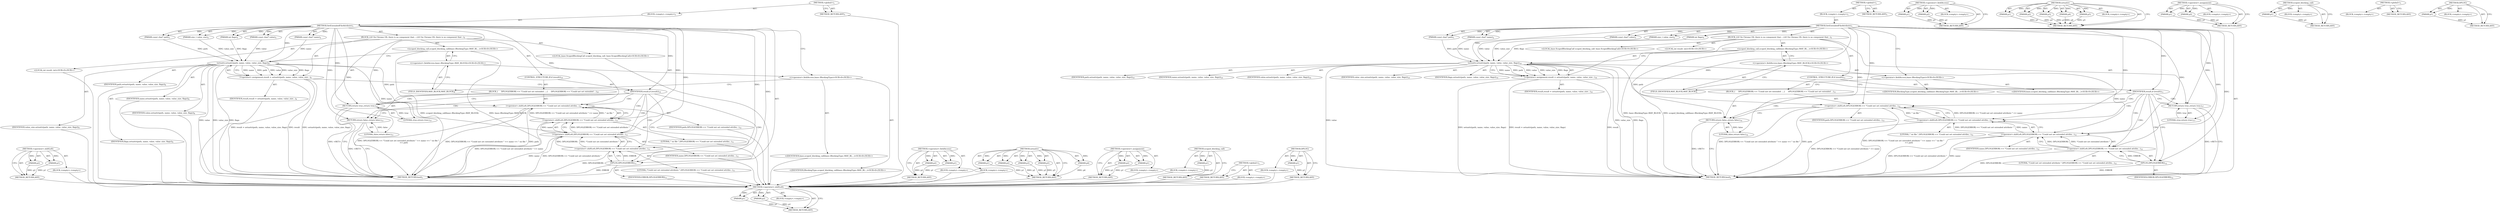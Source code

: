 digraph "DPLOG" {
vulnerable_101 [label=<(METHOD,&lt;operator&gt;.shiftLeft)>];
vulnerable_102 [label=<(PARAM,p1)>];
vulnerable_103 [label=<(PARAM,p2)>];
vulnerable_104 [label=<(BLOCK,&lt;empty&gt;,&lt;empty&gt;)>];
vulnerable_105 [label=<(METHOD_RETURN,ANY)>];
vulnerable_6 [label=<(METHOD,&lt;global&gt;)<SUB>1</SUB>>];
vulnerable_7 [label=<(BLOCK,&lt;empty&gt;,&lt;empty&gt;)<SUB>1</SUB>>];
vulnerable_8 [label=<(METHOD,SetExtendedFileAttribute)<SUB>1</SUB>>];
vulnerable_9 [label=<(PARAM,const char* path)<SUB>1</SUB>>];
vulnerable_10 [label=<(PARAM,const char* name)<SUB>2</SUB>>];
vulnerable_11 [label=<(PARAM,const char* value)<SUB>3</SUB>>];
vulnerable_12 [label=<(PARAM,size_t value_size)<SUB>4</SUB>>];
vulnerable_13 [label=<(PARAM,int flags)<SUB>5</SUB>>];
vulnerable_14 [label=<(BLOCK,{
//// On Chrome OS, there is no component that...,{
//// On Chrome OS, there is no component that...)<SUB>5</SUB>>];
vulnerable_15 [label="<(LOCAL,base.ScopedBlockingCall scoped_blocking_call: base.ScopedBlockingCall)<SUB>8</SUB>>"];
vulnerable_16 [label="<(scoped_blocking_call,scoped_blocking_call(base::BlockingType::MAY_BL...)<SUB>8</SUB>>"];
vulnerable_17 [label="<(&lt;operator&gt;.fieldAccess,base::BlockingType::MAY_BLOCK)<SUB>8</SUB>>"];
vulnerable_18 [label="<(&lt;operator&gt;.fieldAccess,base::BlockingType)<SUB>8</SUB>>"];
vulnerable_19 [label="<(IDENTIFIER,base,scoped_blocking_call(base::BlockingType::MAY_BL...)<SUB>8</SUB>>"];
vulnerable_20 [label="<(IDENTIFIER,BlockingType,scoped_blocking_call(base::BlockingType::MAY_BL...)<SUB>8</SUB>>"];
vulnerable_21 [label=<(FIELD_IDENTIFIER,MAY_BLOCK,MAY_BLOCK)<SUB>8</SUB>>];
vulnerable_22 [label="<(LOCAL,int result: int)<SUB>9</SUB>>"];
vulnerable_23 [label=<(&lt;operator&gt;.assignment,result = setxattr(path, name, value, value_size...)<SUB>9</SUB>>];
vulnerable_24 [label=<(IDENTIFIER,result,result = setxattr(path, name, value, value_size...)<SUB>9</SUB>>];
vulnerable_25 [label=<(setxattr,setxattr(path, name, value, value_size, flags))<SUB>9</SUB>>];
vulnerable_26 [label=<(IDENTIFIER,path,setxattr(path, name, value, value_size, flags))<SUB>9</SUB>>];
vulnerable_27 [label=<(IDENTIFIER,name,setxattr(path, name, value, value_size, flags))<SUB>9</SUB>>];
vulnerable_28 [label=<(IDENTIFIER,value,setxattr(path, name, value, value_size, flags))<SUB>9</SUB>>];
vulnerable_29 [label=<(IDENTIFIER,value_size,setxattr(path, name, value, value_size, flags))<SUB>9</SUB>>];
vulnerable_30 [label=<(IDENTIFIER,flags,setxattr(path, name, value, value_size, flags))<SUB>9</SUB>>];
vulnerable_31 [label=<(CONTROL_STRUCTURE,IF,if (result))<SUB>10</SUB>>];
vulnerable_32 [label=<(IDENTIFIER,result,if (result))<SUB>10</SUB>>];
vulnerable_33 [label=<(BLOCK,{
     DPLOG(ERROR) &lt;&lt; &quot;Could not set extended ...,{
     DPLOG(ERROR) &lt;&lt; &quot;Could not set extended ...)<SUB>10</SUB>>];
vulnerable_34 [label=<(&lt;operator&gt;.shiftLeft,DPLOG(ERROR) &lt;&lt; &quot;Could not set extended attribu...)<SUB>11</SUB>>];
vulnerable_35 [label=<(&lt;operator&gt;.shiftLeft,DPLOG(ERROR) &lt;&lt; &quot;Could not set extended attribu...)<SUB>11</SUB>>];
vulnerable_36 [label=<(&lt;operator&gt;.shiftLeft,DPLOG(ERROR) &lt;&lt; &quot;Could not set extended attribu...)<SUB>11</SUB>>];
vulnerable_37 [label=<(&lt;operator&gt;.shiftLeft,DPLOG(ERROR) &lt;&lt; &quot;Could not set extended attribu...)<SUB>11</SUB>>];
vulnerable_38 [label=<(DPLOG,DPLOG(ERROR))<SUB>11</SUB>>];
vulnerable_39 [label=<(IDENTIFIER,ERROR,DPLOG(ERROR))<SUB>11</SUB>>];
vulnerable_40 [label=<(LITERAL,&quot;Could not set extended attribute &quot;,DPLOG(ERROR) &lt;&lt; &quot;Could not set extended attribu...)<SUB>11</SUB>>];
vulnerable_41 [label=<(IDENTIFIER,name,DPLOG(ERROR) &lt;&lt; &quot;Could not set extended attribu...)<SUB>11</SUB>>];
vulnerable_42 [label=<(LITERAL,&quot; on file &quot;,DPLOG(ERROR) &lt;&lt; &quot;Could not set extended attribu...)<SUB>11</SUB>>];
vulnerable_43 [label=<(IDENTIFIER,path,DPLOG(ERROR) &lt;&lt; &quot;Could not set extended attribu...)<SUB>12</SUB>>];
vulnerable_44 [label=<(RETURN,return false;,return false;)<SUB>13</SUB>>];
vulnerable_45 [label=<(LITERAL,false,return false;)<SUB>13</SUB>>];
vulnerable_46 [label=<(RETURN,return true;,return true;)<SUB>15</SUB>>];
vulnerable_47 [label=<(LITERAL,true,return true;)<SUB>15</SUB>>];
vulnerable_48 [label=<(METHOD_RETURN,bool)<SUB>1</SUB>>];
vulnerable_50 [label=<(METHOD_RETURN,ANY)<SUB>1</SUB>>];
vulnerable_83 [label=<(METHOD,&lt;operator&gt;.fieldAccess)>];
vulnerable_84 [label=<(PARAM,p1)>];
vulnerable_85 [label=<(PARAM,p2)>];
vulnerable_86 [label=<(BLOCK,&lt;empty&gt;,&lt;empty&gt;)>];
vulnerable_87 [label=<(METHOD_RETURN,ANY)>];
vulnerable_93 [label=<(METHOD,setxattr)>];
vulnerable_94 [label=<(PARAM,p1)>];
vulnerable_95 [label=<(PARAM,p2)>];
vulnerable_96 [label=<(PARAM,p3)>];
vulnerable_97 [label=<(PARAM,p4)>];
vulnerable_98 [label=<(PARAM,p5)>];
vulnerable_99 [label=<(BLOCK,&lt;empty&gt;,&lt;empty&gt;)>];
vulnerable_100 [label=<(METHOD_RETURN,ANY)>];
vulnerable_88 [label=<(METHOD,&lt;operator&gt;.assignment)>];
vulnerable_89 [label=<(PARAM,p1)>];
vulnerable_90 [label=<(PARAM,p2)>];
vulnerable_91 [label=<(BLOCK,&lt;empty&gt;,&lt;empty&gt;)>];
vulnerable_92 [label=<(METHOD_RETURN,ANY)>];
vulnerable_79 [label=<(METHOD,scoped_blocking_call)>];
vulnerable_80 [label=<(PARAM,p1)>];
vulnerable_81 [label=<(BLOCK,&lt;empty&gt;,&lt;empty&gt;)>];
vulnerable_82 [label=<(METHOD_RETURN,ANY)>];
vulnerable_73 [label=<(METHOD,&lt;global&gt;)<SUB>1</SUB>>];
vulnerable_74 [label=<(BLOCK,&lt;empty&gt;,&lt;empty&gt;)>];
vulnerable_75 [label=<(METHOD_RETURN,ANY)>];
vulnerable_106 [label=<(METHOD,DPLOG)>];
vulnerable_107 [label=<(PARAM,p1)>];
vulnerable_108 [label=<(BLOCK,&lt;empty&gt;,&lt;empty&gt;)>];
vulnerable_109 [label=<(METHOD_RETURN,ANY)>];
fixed_101 [label=<(METHOD,&lt;operator&gt;.shiftLeft)>];
fixed_102 [label=<(PARAM,p1)>];
fixed_103 [label=<(PARAM,p2)>];
fixed_104 [label=<(BLOCK,&lt;empty&gt;,&lt;empty&gt;)>];
fixed_105 [label=<(METHOD_RETURN,ANY)>];
fixed_6 [label=<(METHOD,&lt;global&gt;)<SUB>1</SUB>>];
fixed_7 [label=<(BLOCK,&lt;empty&gt;,&lt;empty&gt;)<SUB>1</SUB>>];
fixed_8 [label=<(METHOD,SetExtendedFileAttribute)<SUB>1</SUB>>];
fixed_9 [label=<(PARAM,const char* path)<SUB>1</SUB>>];
fixed_10 [label=<(PARAM,const char* name)<SUB>2</SUB>>];
fixed_11 [label=<(PARAM,const char* value)<SUB>3</SUB>>];
fixed_12 [label=<(PARAM,size_t value_size)<SUB>4</SUB>>];
fixed_13 [label=<(PARAM,int flags)<SUB>5</SUB>>];
fixed_14 [label=<(BLOCK,{
//// On Chrome OS, there is no component that...,{
//// On Chrome OS, there is no component that...)<SUB>5</SUB>>];
fixed_15 [label="<(LOCAL,base.ScopedBlockingCall scoped_blocking_call: base.ScopedBlockingCall)<SUB>9</SUB>>"];
fixed_16 [label="<(scoped_blocking_call,scoped_blocking_call(base::BlockingType::MAY_BL...)<SUB>9</SUB>>"];
fixed_17 [label="<(&lt;operator&gt;.fieldAccess,base::BlockingType::MAY_BLOCK)<SUB>9</SUB>>"];
fixed_18 [label="<(&lt;operator&gt;.fieldAccess,base::BlockingType)<SUB>9</SUB>>"];
fixed_19 [label="<(IDENTIFIER,base,scoped_blocking_call(base::BlockingType::MAY_BL...)<SUB>9</SUB>>"];
fixed_20 [label="<(IDENTIFIER,BlockingType,scoped_blocking_call(base::BlockingType::MAY_BL...)<SUB>9</SUB>>"];
fixed_21 [label=<(FIELD_IDENTIFIER,MAY_BLOCK,MAY_BLOCK)<SUB>9</SUB>>];
fixed_22 [label="<(LOCAL,int result: int)<SUB>10</SUB>>"];
fixed_23 [label=<(&lt;operator&gt;.assignment,result = setxattr(path, name, value, value_size...)<SUB>10</SUB>>];
fixed_24 [label=<(IDENTIFIER,result,result = setxattr(path, name, value, value_size...)<SUB>10</SUB>>];
fixed_25 [label=<(setxattr,setxattr(path, name, value, value_size, flags))<SUB>10</SUB>>];
fixed_26 [label=<(IDENTIFIER,path,setxattr(path, name, value, value_size, flags))<SUB>10</SUB>>];
fixed_27 [label=<(IDENTIFIER,name,setxattr(path, name, value, value_size, flags))<SUB>10</SUB>>];
fixed_28 [label=<(IDENTIFIER,value,setxattr(path, name, value, value_size, flags))<SUB>10</SUB>>];
fixed_29 [label=<(IDENTIFIER,value_size,setxattr(path, name, value, value_size, flags))<SUB>10</SUB>>];
fixed_30 [label=<(IDENTIFIER,flags,setxattr(path, name, value, value_size, flags))<SUB>10</SUB>>];
fixed_31 [label=<(CONTROL_STRUCTURE,IF,if (result))<SUB>11</SUB>>];
fixed_32 [label=<(IDENTIFIER,result,if (result))<SUB>11</SUB>>];
fixed_33 [label=<(BLOCK,{
     DPLOG(ERROR) &lt;&lt; &quot;Could not set extended ...,{
     DPLOG(ERROR) &lt;&lt; &quot;Could not set extended ...)<SUB>11</SUB>>];
fixed_34 [label=<(&lt;operator&gt;.shiftLeft,DPLOG(ERROR) &lt;&lt; &quot;Could not set extended attribu...)<SUB>12</SUB>>];
fixed_35 [label=<(&lt;operator&gt;.shiftLeft,DPLOG(ERROR) &lt;&lt; &quot;Could not set extended attribu...)<SUB>12</SUB>>];
fixed_36 [label=<(&lt;operator&gt;.shiftLeft,DPLOG(ERROR) &lt;&lt; &quot;Could not set extended attribu...)<SUB>12</SUB>>];
fixed_37 [label=<(&lt;operator&gt;.shiftLeft,DPLOG(ERROR) &lt;&lt; &quot;Could not set extended attribu...)<SUB>12</SUB>>];
fixed_38 [label=<(DPLOG,DPLOG(ERROR))<SUB>12</SUB>>];
fixed_39 [label=<(IDENTIFIER,ERROR,DPLOG(ERROR))<SUB>12</SUB>>];
fixed_40 [label=<(LITERAL,&quot;Could not set extended attribute &quot;,DPLOG(ERROR) &lt;&lt; &quot;Could not set extended attribu...)<SUB>12</SUB>>];
fixed_41 [label=<(IDENTIFIER,name,DPLOG(ERROR) &lt;&lt; &quot;Could not set extended attribu...)<SUB>12</SUB>>];
fixed_42 [label=<(LITERAL,&quot; on file &quot;,DPLOG(ERROR) &lt;&lt; &quot;Could not set extended attribu...)<SUB>12</SUB>>];
fixed_43 [label=<(IDENTIFIER,path,DPLOG(ERROR) &lt;&lt; &quot;Could not set extended attribu...)<SUB>13</SUB>>];
fixed_44 [label=<(RETURN,return false;,return false;)<SUB>14</SUB>>];
fixed_45 [label=<(LITERAL,false,return false;)<SUB>14</SUB>>];
fixed_46 [label=<(RETURN,return true;,return true;)<SUB>17</SUB>>];
fixed_47 [label=<(LITERAL,true,return true;)<SUB>17</SUB>>];
fixed_48 [label=<(METHOD_RETURN,bool)<SUB>1</SUB>>];
fixed_50 [label=<(METHOD_RETURN,ANY)<SUB>1</SUB>>];
fixed_83 [label=<(METHOD,&lt;operator&gt;.fieldAccess)>];
fixed_84 [label=<(PARAM,p1)>];
fixed_85 [label=<(PARAM,p2)>];
fixed_86 [label=<(BLOCK,&lt;empty&gt;,&lt;empty&gt;)>];
fixed_87 [label=<(METHOD_RETURN,ANY)>];
fixed_93 [label=<(METHOD,setxattr)>];
fixed_94 [label=<(PARAM,p1)>];
fixed_95 [label=<(PARAM,p2)>];
fixed_96 [label=<(PARAM,p3)>];
fixed_97 [label=<(PARAM,p4)>];
fixed_98 [label=<(PARAM,p5)>];
fixed_99 [label=<(BLOCK,&lt;empty&gt;,&lt;empty&gt;)>];
fixed_100 [label=<(METHOD_RETURN,ANY)>];
fixed_88 [label=<(METHOD,&lt;operator&gt;.assignment)>];
fixed_89 [label=<(PARAM,p1)>];
fixed_90 [label=<(PARAM,p2)>];
fixed_91 [label=<(BLOCK,&lt;empty&gt;,&lt;empty&gt;)>];
fixed_92 [label=<(METHOD_RETURN,ANY)>];
fixed_79 [label=<(METHOD,scoped_blocking_call)>];
fixed_80 [label=<(PARAM,p1)>];
fixed_81 [label=<(BLOCK,&lt;empty&gt;,&lt;empty&gt;)>];
fixed_82 [label=<(METHOD_RETURN,ANY)>];
fixed_73 [label=<(METHOD,&lt;global&gt;)<SUB>1</SUB>>];
fixed_74 [label=<(BLOCK,&lt;empty&gt;,&lt;empty&gt;)>];
fixed_75 [label=<(METHOD_RETURN,ANY)>];
fixed_106 [label=<(METHOD,DPLOG)>];
fixed_107 [label=<(PARAM,p1)>];
fixed_108 [label=<(BLOCK,&lt;empty&gt;,&lt;empty&gt;)>];
fixed_109 [label=<(METHOD_RETURN,ANY)>];
vulnerable_101 -> vulnerable_102  [key=0, label="AST: "];
vulnerable_101 -> vulnerable_102  [key=1, label="DDG: "];
vulnerable_101 -> vulnerable_104  [key=0, label="AST: "];
vulnerable_101 -> vulnerable_103  [key=0, label="AST: "];
vulnerable_101 -> vulnerable_103  [key=1, label="DDG: "];
vulnerable_101 -> vulnerable_105  [key=0, label="AST: "];
vulnerable_101 -> vulnerable_105  [key=1, label="CFG: "];
vulnerable_102 -> vulnerable_105  [key=0, label="DDG: p1"];
vulnerable_103 -> vulnerable_105  [key=0, label="DDG: p2"];
vulnerable_104 -> fixed_101  [key=0];
vulnerable_105 -> fixed_101  [key=0];
vulnerable_6 -> vulnerable_7  [key=0, label="AST: "];
vulnerable_6 -> vulnerable_50  [key=0, label="AST: "];
vulnerable_6 -> vulnerable_50  [key=1, label="CFG: "];
vulnerable_7 -> vulnerable_8  [key=0, label="AST: "];
vulnerable_8 -> vulnerable_9  [key=0, label="AST: "];
vulnerable_8 -> vulnerable_9  [key=1, label="DDG: "];
vulnerable_8 -> vulnerable_10  [key=0, label="AST: "];
vulnerable_8 -> vulnerable_10  [key=1, label="DDG: "];
vulnerable_8 -> vulnerable_11  [key=0, label="AST: "];
vulnerable_8 -> vulnerable_11  [key=1, label="DDG: "];
vulnerable_8 -> vulnerable_12  [key=0, label="AST: "];
vulnerable_8 -> vulnerable_12  [key=1, label="DDG: "];
vulnerable_8 -> vulnerable_13  [key=0, label="AST: "];
vulnerable_8 -> vulnerable_13  [key=1, label="DDG: "];
vulnerable_8 -> vulnerable_14  [key=0, label="AST: "];
vulnerable_8 -> vulnerable_48  [key=0, label="AST: "];
vulnerable_8 -> vulnerable_18  [key=0, label="CFG: "];
vulnerable_8 -> vulnerable_46  [key=0, label="DDG: "];
vulnerable_8 -> vulnerable_32  [key=0, label="DDG: "];
vulnerable_8 -> vulnerable_47  [key=0, label="DDG: "];
vulnerable_8 -> vulnerable_25  [key=0, label="DDG: "];
vulnerable_8 -> vulnerable_44  [key=0, label="DDG: "];
vulnerable_8 -> vulnerable_34  [key=0, label="DDG: "];
vulnerable_8 -> vulnerable_45  [key=0, label="DDG: "];
vulnerable_8 -> vulnerable_35  [key=0, label="DDG: "];
vulnerable_8 -> vulnerable_36  [key=0, label="DDG: "];
vulnerable_8 -> vulnerable_37  [key=0, label="DDG: "];
vulnerable_8 -> vulnerable_38  [key=0, label="DDG: "];
vulnerable_9 -> vulnerable_25  [key=0, label="DDG: path"];
vulnerable_10 -> vulnerable_25  [key=0, label="DDG: name"];
vulnerable_11 -> vulnerable_25  [key=0, label="DDG: value"];
vulnerable_12 -> vulnerable_25  [key=0, label="DDG: value_size"];
vulnerable_13 -> vulnerable_25  [key=0, label="DDG: flags"];
vulnerable_14 -> vulnerable_15  [key=0, label="AST: "];
vulnerable_14 -> vulnerable_16  [key=0, label="AST: "];
vulnerable_14 -> vulnerable_22  [key=0, label="AST: "];
vulnerable_14 -> vulnerable_23  [key=0, label="AST: "];
vulnerable_14 -> vulnerable_31  [key=0, label="AST: "];
vulnerable_14 -> vulnerable_46  [key=0, label="AST: "];
vulnerable_15 -> fixed_101  [key=0];
vulnerable_16 -> vulnerable_17  [key=0, label="AST: "];
vulnerable_16 -> vulnerable_25  [key=0, label="CFG: "];
vulnerable_16 -> vulnerable_48  [key=0, label="DDG: base::BlockingType::MAY_BLOCK"];
vulnerable_16 -> vulnerable_48  [key=1, label="DDG: scoped_blocking_call(base::BlockingType::MAY_BLOCK)"];
vulnerable_17 -> vulnerable_18  [key=0, label="AST: "];
vulnerable_17 -> vulnerable_21  [key=0, label="AST: "];
vulnerable_17 -> vulnerable_16  [key=0, label="CFG: "];
vulnerable_18 -> vulnerable_19  [key=0, label="AST: "];
vulnerable_18 -> vulnerable_20  [key=0, label="AST: "];
vulnerable_18 -> vulnerable_21  [key=0, label="CFG: "];
vulnerable_19 -> fixed_101  [key=0];
vulnerable_20 -> fixed_101  [key=0];
vulnerable_21 -> vulnerable_17  [key=0, label="CFG: "];
vulnerable_22 -> fixed_101  [key=0];
vulnerable_23 -> vulnerable_24  [key=0, label="AST: "];
vulnerable_23 -> vulnerable_25  [key=0, label="AST: "];
vulnerable_23 -> vulnerable_32  [key=0, label="CFG: "];
vulnerable_23 -> vulnerable_48  [key=0, label="DDG: result"];
vulnerable_23 -> vulnerable_48  [key=1, label="DDG: setxattr(path, name, value, value_size, flags)"];
vulnerable_23 -> vulnerable_48  [key=2, label="DDG: result = setxattr(path, name, value, value_size, flags)"];
vulnerable_24 -> fixed_101  [key=0];
vulnerable_25 -> vulnerable_26  [key=0, label="AST: "];
vulnerable_25 -> vulnerable_27  [key=0, label="AST: "];
vulnerable_25 -> vulnerable_28  [key=0, label="AST: "];
vulnerable_25 -> vulnerable_29  [key=0, label="AST: "];
vulnerable_25 -> vulnerable_30  [key=0, label="AST: "];
vulnerable_25 -> vulnerable_23  [key=0, label="CFG: "];
vulnerable_25 -> vulnerable_23  [key=1, label="DDG: name"];
vulnerable_25 -> vulnerable_23  [key=2, label="DDG: path"];
vulnerable_25 -> vulnerable_23  [key=3, label="DDG: value"];
vulnerable_25 -> vulnerable_23  [key=4, label="DDG: value_size"];
vulnerable_25 -> vulnerable_23  [key=5, label="DDG: flags"];
vulnerable_25 -> vulnerable_48  [key=0, label="DDG: value"];
vulnerable_25 -> vulnerable_48  [key=1, label="DDG: value_size"];
vulnerable_25 -> vulnerable_48  [key=2, label="DDG: flags"];
vulnerable_25 -> vulnerable_34  [key=0, label="DDG: path"];
vulnerable_25 -> vulnerable_36  [key=0, label="DDG: name"];
vulnerable_26 -> fixed_101  [key=0];
vulnerable_27 -> fixed_101  [key=0];
vulnerable_28 -> fixed_101  [key=0];
vulnerable_29 -> fixed_101  [key=0];
vulnerable_30 -> fixed_101  [key=0];
vulnerable_31 -> vulnerable_32  [key=0, label="AST: "];
vulnerable_31 -> vulnerable_33  [key=0, label="AST: "];
vulnerable_32 -> vulnerable_38  [key=0, label="CFG: "];
vulnerable_32 -> vulnerable_38  [key=1, label="CDG: "];
vulnerable_32 -> vulnerable_46  [key=0, label="CFG: "];
vulnerable_32 -> vulnerable_46  [key=1, label="CDG: "];
vulnerable_32 -> vulnerable_34  [key=0, label="CDG: "];
vulnerable_32 -> vulnerable_36  [key=0, label="CDG: "];
vulnerable_32 -> vulnerable_44  [key=0, label="CDG: "];
vulnerable_32 -> vulnerable_35  [key=0, label="CDG: "];
vulnerable_32 -> vulnerable_37  [key=0, label="CDG: "];
vulnerable_33 -> vulnerable_34  [key=0, label="AST: "];
vulnerable_33 -> vulnerable_44  [key=0, label="AST: "];
vulnerable_34 -> vulnerable_35  [key=0, label="AST: "];
vulnerable_34 -> vulnerable_43  [key=0, label="AST: "];
vulnerable_34 -> vulnerable_44  [key=0, label="CFG: "];
vulnerable_34 -> vulnerable_48  [key=0, label="DDG: DPLOG(ERROR) &lt;&lt; &quot;Could not set extended attribute &quot; &lt;&lt; name &lt;&lt; &quot; on file &quot;"];
vulnerable_34 -> vulnerable_48  [key=1, label="DDG: path"];
vulnerable_34 -> vulnerable_48  [key=2, label="DDG: DPLOG(ERROR) &lt;&lt; &quot;Could not set extended attribute &quot; &lt;&lt; name &lt;&lt; &quot; on file &quot;
                  &lt;&lt; path"];
vulnerable_35 -> vulnerable_36  [key=0, label="AST: "];
vulnerable_35 -> vulnerable_42  [key=0, label="AST: "];
vulnerable_35 -> vulnerable_34  [key=0, label="CFG: "];
vulnerable_35 -> vulnerable_34  [key=1, label="DDG: DPLOG(ERROR) &lt;&lt; &quot;Could not set extended attribute &quot; &lt;&lt; name"];
vulnerable_35 -> vulnerable_34  [key=2, label="DDG: &quot; on file &quot;"];
vulnerable_35 -> vulnerable_48  [key=0, label="DDG: DPLOG(ERROR) &lt;&lt; &quot;Could not set extended attribute &quot; &lt;&lt; name"];
vulnerable_36 -> vulnerable_37  [key=0, label="AST: "];
vulnerable_36 -> vulnerable_41  [key=0, label="AST: "];
vulnerable_36 -> vulnerable_35  [key=0, label="CFG: "];
vulnerable_36 -> vulnerable_35  [key=1, label="DDG: DPLOG(ERROR) &lt;&lt; &quot;Could not set extended attribute &quot;"];
vulnerable_36 -> vulnerable_35  [key=2, label="DDG: name"];
vulnerable_36 -> vulnerable_48  [key=0, label="DDG: DPLOG(ERROR) &lt;&lt; &quot;Could not set extended attribute &quot;"];
vulnerable_36 -> vulnerable_48  [key=1, label="DDG: name"];
vulnerable_37 -> vulnerable_38  [key=0, label="AST: "];
vulnerable_37 -> vulnerable_40  [key=0, label="AST: "];
vulnerable_37 -> vulnerable_36  [key=0, label="CFG: "];
vulnerable_37 -> vulnerable_36  [key=1, label="DDG: DPLOG(ERROR)"];
vulnerable_37 -> vulnerable_36  [key=2, label="DDG: &quot;Could not set extended attribute &quot;"];
vulnerable_37 -> vulnerable_48  [key=0, label="DDG: DPLOG(ERROR)"];
vulnerable_38 -> vulnerable_39  [key=0, label="AST: "];
vulnerable_38 -> vulnerable_37  [key=0, label="CFG: "];
vulnerable_38 -> vulnerable_37  [key=1, label="DDG: ERROR"];
vulnerable_38 -> vulnerable_48  [key=0, label="DDG: ERROR"];
vulnerable_39 -> fixed_101  [key=0];
vulnerable_40 -> fixed_101  [key=0];
vulnerable_41 -> fixed_101  [key=0];
vulnerable_42 -> fixed_101  [key=0];
vulnerable_43 -> fixed_101  [key=0];
vulnerable_44 -> vulnerable_45  [key=0, label="AST: "];
vulnerable_44 -> vulnerable_48  [key=0, label="CFG: "];
vulnerable_44 -> vulnerable_48  [key=1, label="DDG: &lt;RET&gt;"];
vulnerable_45 -> vulnerable_44  [key=0, label="DDG: false"];
vulnerable_46 -> vulnerable_47  [key=0, label="AST: "];
vulnerable_46 -> vulnerable_48  [key=0, label="CFG: "];
vulnerable_46 -> vulnerable_48  [key=1, label="DDG: &lt;RET&gt;"];
vulnerable_47 -> vulnerable_46  [key=0, label="DDG: true"];
vulnerable_48 -> fixed_101  [key=0];
vulnerable_50 -> fixed_101  [key=0];
vulnerable_83 -> vulnerable_84  [key=0, label="AST: "];
vulnerable_83 -> vulnerable_84  [key=1, label="DDG: "];
vulnerable_83 -> vulnerable_86  [key=0, label="AST: "];
vulnerable_83 -> vulnerable_85  [key=0, label="AST: "];
vulnerable_83 -> vulnerable_85  [key=1, label="DDG: "];
vulnerable_83 -> vulnerable_87  [key=0, label="AST: "];
vulnerable_83 -> vulnerable_87  [key=1, label="CFG: "];
vulnerable_84 -> vulnerable_87  [key=0, label="DDG: p1"];
vulnerable_85 -> vulnerable_87  [key=0, label="DDG: p2"];
vulnerable_86 -> fixed_101  [key=0];
vulnerable_87 -> fixed_101  [key=0];
vulnerable_93 -> vulnerable_94  [key=0, label="AST: "];
vulnerable_93 -> vulnerable_94  [key=1, label="DDG: "];
vulnerable_93 -> vulnerable_99  [key=0, label="AST: "];
vulnerable_93 -> vulnerable_95  [key=0, label="AST: "];
vulnerable_93 -> vulnerable_95  [key=1, label="DDG: "];
vulnerable_93 -> vulnerable_100  [key=0, label="AST: "];
vulnerable_93 -> vulnerable_100  [key=1, label="CFG: "];
vulnerable_93 -> vulnerable_96  [key=0, label="AST: "];
vulnerable_93 -> vulnerable_96  [key=1, label="DDG: "];
vulnerable_93 -> vulnerable_97  [key=0, label="AST: "];
vulnerable_93 -> vulnerable_97  [key=1, label="DDG: "];
vulnerable_93 -> vulnerable_98  [key=0, label="AST: "];
vulnerable_93 -> vulnerable_98  [key=1, label="DDG: "];
vulnerable_94 -> vulnerable_100  [key=0, label="DDG: p1"];
vulnerable_95 -> vulnerable_100  [key=0, label="DDG: p2"];
vulnerable_96 -> vulnerable_100  [key=0, label="DDG: p3"];
vulnerable_97 -> vulnerable_100  [key=0, label="DDG: p4"];
vulnerable_98 -> vulnerable_100  [key=0, label="DDG: p5"];
vulnerable_99 -> fixed_101  [key=0];
vulnerable_100 -> fixed_101  [key=0];
vulnerable_88 -> vulnerable_89  [key=0, label="AST: "];
vulnerable_88 -> vulnerable_89  [key=1, label="DDG: "];
vulnerable_88 -> vulnerable_91  [key=0, label="AST: "];
vulnerable_88 -> vulnerable_90  [key=0, label="AST: "];
vulnerable_88 -> vulnerable_90  [key=1, label="DDG: "];
vulnerable_88 -> vulnerable_92  [key=0, label="AST: "];
vulnerable_88 -> vulnerable_92  [key=1, label="CFG: "];
vulnerable_89 -> vulnerable_92  [key=0, label="DDG: p1"];
vulnerable_90 -> vulnerable_92  [key=0, label="DDG: p2"];
vulnerable_91 -> fixed_101  [key=0];
vulnerable_92 -> fixed_101  [key=0];
vulnerable_79 -> vulnerable_80  [key=0, label="AST: "];
vulnerable_79 -> vulnerable_80  [key=1, label="DDG: "];
vulnerable_79 -> vulnerable_81  [key=0, label="AST: "];
vulnerable_79 -> vulnerable_82  [key=0, label="AST: "];
vulnerable_79 -> vulnerable_82  [key=1, label="CFG: "];
vulnerable_80 -> vulnerable_82  [key=0, label="DDG: p1"];
vulnerable_81 -> fixed_101  [key=0];
vulnerable_82 -> fixed_101  [key=0];
vulnerable_73 -> vulnerable_74  [key=0, label="AST: "];
vulnerable_73 -> vulnerable_75  [key=0, label="AST: "];
vulnerable_73 -> vulnerable_75  [key=1, label="CFG: "];
vulnerable_74 -> fixed_101  [key=0];
vulnerable_75 -> fixed_101  [key=0];
vulnerable_106 -> vulnerable_107  [key=0, label="AST: "];
vulnerable_106 -> vulnerable_107  [key=1, label="DDG: "];
vulnerable_106 -> vulnerable_108  [key=0, label="AST: "];
vulnerable_106 -> vulnerable_109  [key=0, label="AST: "];
vulnerable_106 -> vulnerable_109  [key=1, label="CFG: "];
vulnerable_107 -> vulnerable_109  [key=0, label="DDG: p1"];
vulnerable_108 -> fixed_101  [key=0];
vulnerable_109 -> fixed_101  [key=0];
fixed_101 -> fixed_102  [key=0, label="AST: "];
fixed_101 -> fixed_102  [key=1, label="DDG: "];
fixed_101 -> fixed_104  [key=0, label="AST: "];
fixed_101 -> fixed_103  [key=0, label="AST: "];
fixed_101 -> fixed_103  [key=1, label="DDG: "];
fixed_101 -> fixed_105  [key=0, label="AST: "];
fixed_101 -> fixed_105  [key=1, label="CFG: "];
fixed_102 -> fixed_105  [key=0, label="DDG: p1"];
fixed_103 -> fixed_105  [key=0, label="DDG: p2"];
fixed_6 -> fixed_7  [key=0, label="AST: "];
fixed_6 -> fixed_50  [key=0, label="AST: "];
fixed_6 -> fixed_50  [key=1, label="CFG: "];
fixed_7 -> fixed_8  [key=0, label="AST: "];
fixed_8 -> fixed_9  [key=0, label="AST: "];
fixed_8 -> fixed_9  [key=1, label="DDG: "];
fixed_8 -> fixed_10  [key=0, label="AST: "];
fixed_8 -> fixed_10  [key=1, label="DDG: "];
fixed_8 -> fixed_11  [key=0, label="AST: "];
fixed_8 -> fixed_11  [key=1, label="DDG: "];
fixed_8 -> fixed_12  [key=0, label="AST: "];
fixed_8 -> fixed_12  [key=1, label="DDG: "];
fixed_8 -> fixed_13  [key=0, label="AST: "];
fixed_8 -> fixed_13  [key=1, label="DDG: "];
fixed_8 -> fixed_14  [key=0, label="AST: "];
fixed_8 -> fixed_48  [key=0, label="AST: "];
fixed_8 -> fixed_18  [key=0, label="CFG: "];
fixed_8 -> fixed_46  [key=0, label="DDG: "];
fixed_8 -> fixed_32  [key=0, label="DDG: "];
fixed_8 -> fixed_47  [key=0, label="DDG: "];
fixed_8 -> fixed_25  [key=0, label="DDG: "];
fixed_8 -> fixed_44  [key=0, label="DDG: "];
fixed_8 -> fixed_34  [key=0, label="DDG: "];
fixed_8 -> fixed_45  [key=0, label="DDG: "];
fixed_8 -> fixed_35  [key=0, label="DDG: "];
fixed_8 -> fixed_36  [key=0, label="DDG: "];
fixed_8 -> fixed_37  [key=0, label="DDG: "];
fixed_8 -> fixed_38  [key=0, label="DDG: "];
fixed_9 -> fixed_25  [key=0, label="DDG: path"];
fixed_10 -> fixed_25  [key=0, label="DDG: name"];
fixed_11 -> fixed_25  [key=0, label="DDG: value"];
fixed_12 -> fixed_25  [key=0, label="DDG: value_size"];
fixed_13 -> fixed_25  [key=0, label="DDG: flags"];
fixed_14 -> fixed_15  [key=0, label="AST: "];
fixed_14 -> fixed_16  [key=0, label="AST: "];
fixed_14 -> fixed_22  [key=0, label="AST: "];
fixed_14 -> fixed_23  [key=0, label="AST: "];
fixed_14 -> fixed_31  [key=0, label="AST: "];
fixed_14 -> fixed_46  [key=0, label="AST: "];
fixed_16 -> fixed_17  [key=0, label="AST: "];
fixed_16 -> fixed_25  [key=0, label="CFG: "];
fixed_16 -> fixed_48  [key=0, label="DDG: base::BlockingType::MAY_BLOCK"];
fixed_16 -> fixed_48  [key=1, label="DDG: scoped_blocking_call(base::BlockingType::MAY_BLOCK)"];
fixed_17 -> fixed_18  [key=0, label="AST: "];
fixed_17 -> fixed_21  [key=0, label="AST: "];
fixed_17 -> fixed_16  [key=0, label="CFG: "];
fixed_18 -> fixed_19  [key=0, label="AST: "];
fixed_18 -> fixed_20  [key=0, label="AST: "];
fixed_18 -> fixed_21  [key=0, label="CFG: "];
fixed_21 -> fixed_17  [key=0, label="CFG: "];
fixed_23 -> fixed_24  [key=0, label="AST: "];
fixed_23 -> fixed_25  [key=0, label="AST: "];
fixed_23 -> fixed_32  [key=0, label="CFG: "];
fixed_23 -> fixed_48  [key=0, label="DDG: result"];
fixed_23 -> fixed_48  [key=1, label="DDG: setxattr(path, name, value, value_size, flags)"];
fixed_23 -> fixed_48  [key=2, label="DDG: result = setxattr(path, name, value, value_size, flags)"];
fixed_25 -> fixed_26  [key=0, label="AST: "];
fixed_25 -> fixed_27  [key=0, label="AST: "];
fixed_25 -> fixed_28  [key=0, label="AST: "];
fixed_25 -> fixed_29  [key=0, label="AST: "];
fixed_25 -> fixed_30  [key=0, label="AST: "];
fixed_25 -> fixed_23  [key=0, label="CFG: "];
fixed_25 -> fixed_23  [key=1, label="DDG: name"];
fixed_25 -> fixed_23  [key=2, label="DDG: path"];
fixed_25 -> fixed_23  [key=3, label="DDG: value"];
fixed_25 -> fixed_23  [key=4, label="DDG: value_size"];
fixed_25 -> fixed_23  [key=5, label="DDG: flags"];
fixed_25 -> fixed_48  [key=0, label="DDG: value"];
fixed_25 -> fixed_48  [key=1, label="DDG: value_size"];
fixed_25 -> fixed_48  [key=2, label="DDG: flags"];
fixed_25 -> fixed_34  [key=0, label="DDG: path"];
fixed_25 -> fixed_36  [key=0, label="DDG: name"];
fixed_31 -> fixed_32  [key=0, label="AST: "];
fixed_31 -> fixed_33  [key=0, label="AST: "];
fixed_32 -> fixed_38  [key=0, label="CFG: "];
fixed_32 -> fixed_38  [key=1, label="CDG: "];
fixed_32 -> fixed_46  [key=0, label="CFG: "];
fixed_32 -> fixed_46  [key=1, label="CDG: "];
fixed_32 -> fixed_34  [key=0, label="CDG: "];
fixed_32 -> fixed_36  [key=0, label="CDG: "];
fixed_32 -> fixed_44  [key=0, label="CDG: "];
fixed_32 -> fixed_35  [key=0, label="CDG: "];
fixed_32 -> fixed_37  [key=0, label="CDG: "];
fixed_33 -> fixed_34  [key=0, label="AST: "];
fixed_33 -> fixed_44  [key=0, label="AST: "];
fixed_34 -> fixed_35  [key=0, label="AST: "];
fixed_34 -> fixed_43  [key=0, label="AST: "];
fixed_34 -> fixed_44  [key=0, label="CFG: "];
fixed_34 -> fixed_48  [key=0, label="DDG: DPLOG(ERROR) &lt;&lt; &quot;Could not set extended attribute &quot; &lt;&lt; name &lt;&lt; &quot; on file &quot;"];
fixed_34 -> fixed_48  [key=1, label="DDG: path"];
fixed_34 -> fixed_48  [key=2, label="DDG: DPLOG(ERROR) &lt;&lt; &quot;Could not set extended attribute &quot; &lt;&lt; name &lt;&lt; &quot; on file &quot;
                  &lt;&lt; path"];
fixed_35 -> fixed_36  [key=0, label="AST: "];
fixed_35 -> fixed_42  [key=0, label="AST: "];
fixed_35 -> fixed_34  [key=0, label="CFG: "];
fixed_35 -> fixed_34  [key=1, label="DDG: DPLOG(ERROR) &lt;&lt; &quot;Could not set extended attribute &quot; &lt;&lt; name"];
fixed_35 -> fixed_34  [key=2, label="DDG: &quot; on file &quot;"];
fixed_35 -> fixed_48  [key=0, label="DDG: DPLOG(ERROR) &lt;&lt; &quot;Could not set extended attribute &quot; &lt;&lt; name"];
fixed_36 -> fixed_37  [key=0, label="AST: "];
fixed_36 -> fixed_41  [key=0, label="AST: "];
fixed_36 -> fixed_35  [key=0, label="CFG: "];
fixed_36 -> fixed_35  [key=1, label="DDG: DPLOG(ERROR) &lt;&lt; &quot;Could not set extended attribute &quot;"];
fixed_36 -> fixed_35  [key=2, label="DDG: name"];
fixed_36 -> fixed_48  [key=0, label="DDG: DPLOG(ERROR) &lt;&lt; &quot;Could not set extended attribute &quot;"];
fixed_36 -> fixed_48  [key=1, label="DDG: name"];
fixed_37 -> fixed_38  [key=0, label="AST: "];
fixed_37 -> fixed_40  [key=0, label="AST: "];
fixed_37 -> fixed_36  [key=0, label="CFG: "];
fixed_37 -> fixed_36  [key=1, label="DDG: DPLOG(ERROR)"];
fixed_37 -> fixed_36  [key=2, label="DDG: &quot;Could not set extended attribute &quot;"];
fixed_37 -> fixed_48  [key=0, label="DDG: DPLOG(ERROR)"];
fixed_38 -> fixed_39  [key=0, label="AST: "];
fixed_38 -> fixed_37  [key=0, label="CFG: "];
fixed_38 -> fixed_37  [key=1, label="DDG: ERROR"];
fixed_38 -> fixed_48  [key=0, label="DDG: ERROR"];
fixed_44 -> fixed_45  [key=0, label="AST: "];
fixed_44 -> fixed_48  [key=0, label="CFG: "];
fixed_44 -> fixed_48  [key=1, label="DDG: &lt;RET&gt;"];
fixed_45 -> fixed_44  [key=0, label="DDG: false"];
fixed_46 -> fixed_47  [key=0, label="AST: "];
fixed_46 -> fixed_48  [key=0, label="CFG: "];
fixed_46 -> fixed_48  [key=1, label="DDG: &lt;RET&gt;"];
fixed_47 -> fixed_46  [key=0, label="DDG: true"];
fixed_83 -> fixed_84  [key=0, label="AST: "];
fixed_83 -> fixed_84  [key=1, label="DDG: "];
fixed_83 -> fixed_86  [key=0, label="AST: "];
fixed_83 -> fixed_85  [key=0, label="AST: "];
fixed_83 -> fixed_85  [key=1, label="DDG: "];
fixed_83 -> fixed_87  [key=0, label="AST: "];
fixed_83 -> fixed_87  [key=1, label="CFG: "];
fixed_84 -> fixed_87  [key=0, label="DDG: p1"];
fixed_85 -> fixed_87  [key=0, label="DDG: p2"];
fixed_93 -> fixed_94  [key=0, label="AST: "];
fixed_93 -> fixed_94  [key=1, label="DDG: "];
fixed_93 -> fixed_99  [key=0, label="AST: "];
fixed_93 -> fixed_95  [key=0, label="AST: "];
fixed_93 -> fixed_95  [key=1, label="DDG: "];
fixed_93 -> fixed_100  [key=0, label="AST: "];
fixed_93 -> fixed_100  [key=1, label="CFG: "];
fixed_93 -> fixed_96  [key=0, label="AST: "];
fixed_93 -> fixed_96  [key=1, label="DDG: "];
fixed_93 -> fixed_97  [key=0, label="AST: "];
fixed_93 -> fixed_97  [key=1, label="DDG: "];
fixed_93 -> fixed_98  [key=0, label="AST: "];
fixed_93 -> fixed_98  [key=1, label="DDG: "];
fixed_94 -> fixed_100  [key=0, label="DDG: p1"];
fixed_95 -> fixed_100  [key=0, label="DDG: p2"];
fixed_96 -> fixed_100  [key=0, label="DDG: p3"];
fixed_97 -> fixed_100  [key=0, label="DDG: p4"];
fixed_98 -> fixed_100  [key=0, label="DDG: p5"];
fixed_88 -> fixed_89  [key=0, label="AST: "];
fixed_88 -> fixed_89  [key=1, label="DDG: "];
fixed_88 -> fixed_91  [key=0, label="AST: "];
fixed_88 -> fixed_90  [key=0, label="AST: "];
fixed_88 -> fixed_90  [key=1, label="DDG: "];
fixed_88 -> fixed_92  [key=0, label="AST: "];
fixed_88 -> fixed_92  [key=1, label="CFG: "];
fixed_89 -> fixed_92  [key=0, label="DDG: p1"];
fixed_90 -> fixed_92  [key=0, label="DDG: p2"];
fixed_79 -> fixed_80  [key=0, label="AST: "];
fixed_79 -> fixed_80  [key=1, label="DDG: "];
fixed_79 -> fixed_81  [key=0, label="AST: "];
fixed_79 -> fixed_82  [key=0, label="AST: "];
fixed_79 -> fixed_82  [key=1, label="CFG: "];
fixed_80 -> fixed_82  [key=0, label="DDG: p1"];
fixed_73 -> fixed_74  [key=0, label="AST: "];
fixed_73 -> fixed_75  [key=0, label="AST: "];
fixed_73 -> fixed_75  [key=1, label="CFG: "];
fixed_106 -> fixed_107  [key=0, label="AST: "];
fixed_106 -> fixed_107  [key=1, label="DDG: "];
fixed_106 -> fixed_108  [key=0, label="AST: "];
fixed_106 -> fixed_109  [key=0, label="AST: "];
fixed_106 -> fixed_109  [key=1, label="CFG: "];
fixed_107 -> fixed_109  [key=0, label="DDG: p1"];
}

